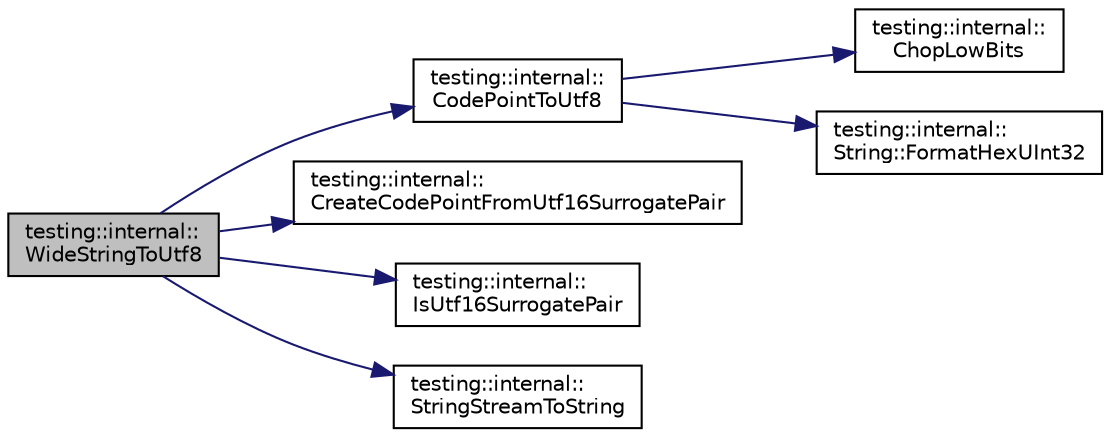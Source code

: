 digraph "testing::internal::WideStringToUtf8"
{
 // LATEX_PDF_SIZE
  bgcolor="transparent";
  edge [fontname="Helvetica",fontsize="10",labelfontname="Helvetica",labelfontsize="10"];
  node [fontname="Helvetica",fontsize="10",shape=record];
  rankdir="LR";
  Node1 [label="testing::internal::\lWideStringToUtf8",height=0.2,width=0.4,color="black", fillcolor="grey75", style="filled", fontcolor="black",tooltip=" "];
  Node1 -> Node2 [color="midnightblue",fontsize="10",style="solid",fontname="Helvetica"];
  Node2 [label="testing::internal::\lCodePointToUtf8",height=0.2,width=0.4,color="black",URL="$namespacetesting_1_1internal.html#ad167126ddcf04ef8d8784b2a7ed2fe04",tooltip=" "];
  Node2 -> Node3 [color="midnightblue",fontsize="10",style="solid",fontname="Helvetica"];
  Node3 [label="testing::internal::\lChopLowBits",height=0.2,width=0.4,color="black",URL="$namespacetesting_1_1internal.html#affc24de4ea3502e1ca01a2ef3347b8a5",tooltip=" "];
  Node2 -> Node4 [color="midnightblue",fontsize="10",style="solid",fontname="Helvetica"];
  Node4 [label="testing::internal::\lString::FormatHexUInt32",height=0.2,width=0.4,color="black",URL="$classtesting_1_1internal_1_1String.html#a5e1ab9d4d03b4218e761459a099a8286",tooltip=" "];
  Node1 -> Node5 [color="midnightblue",fontsize="10",style="solid",fontname="Helvetica"];
  Node5 [label="testing::internal::\lCreateCodePointFromUtf16SurrogatePair",height=0.2,width=0.4,color="black",URL="$namespacetesting_1_1internal.html#a67fa84bf2b2ff208b29a49d635d41332",tooltip=" "];
  Node1 -> Node6 [color="midnightblue",fontsize="10",style="solid",fontname="Helvetica"];
  Node6 [label="testing::internal::\lIsUtf16SurrogatePair",height=0.2,width=0.4,color="black",URL="$namespacetesting_1_1internal.html#a681895f8cc32286211be9889da107394",tooltip=" "];
  Node1 -> Node7 [color="midnightblue",fontsize="10",style="solid",fontname="Helvetica"];
  Node7 [label="testing::internal::\lStringStreamToString",height=0.2,width=0.4,color="black",URL="$namespacetesting_1_1internal.html#ac0a2b7f69fc829d80a39e925b6417e39",tooltip=" "];
}

